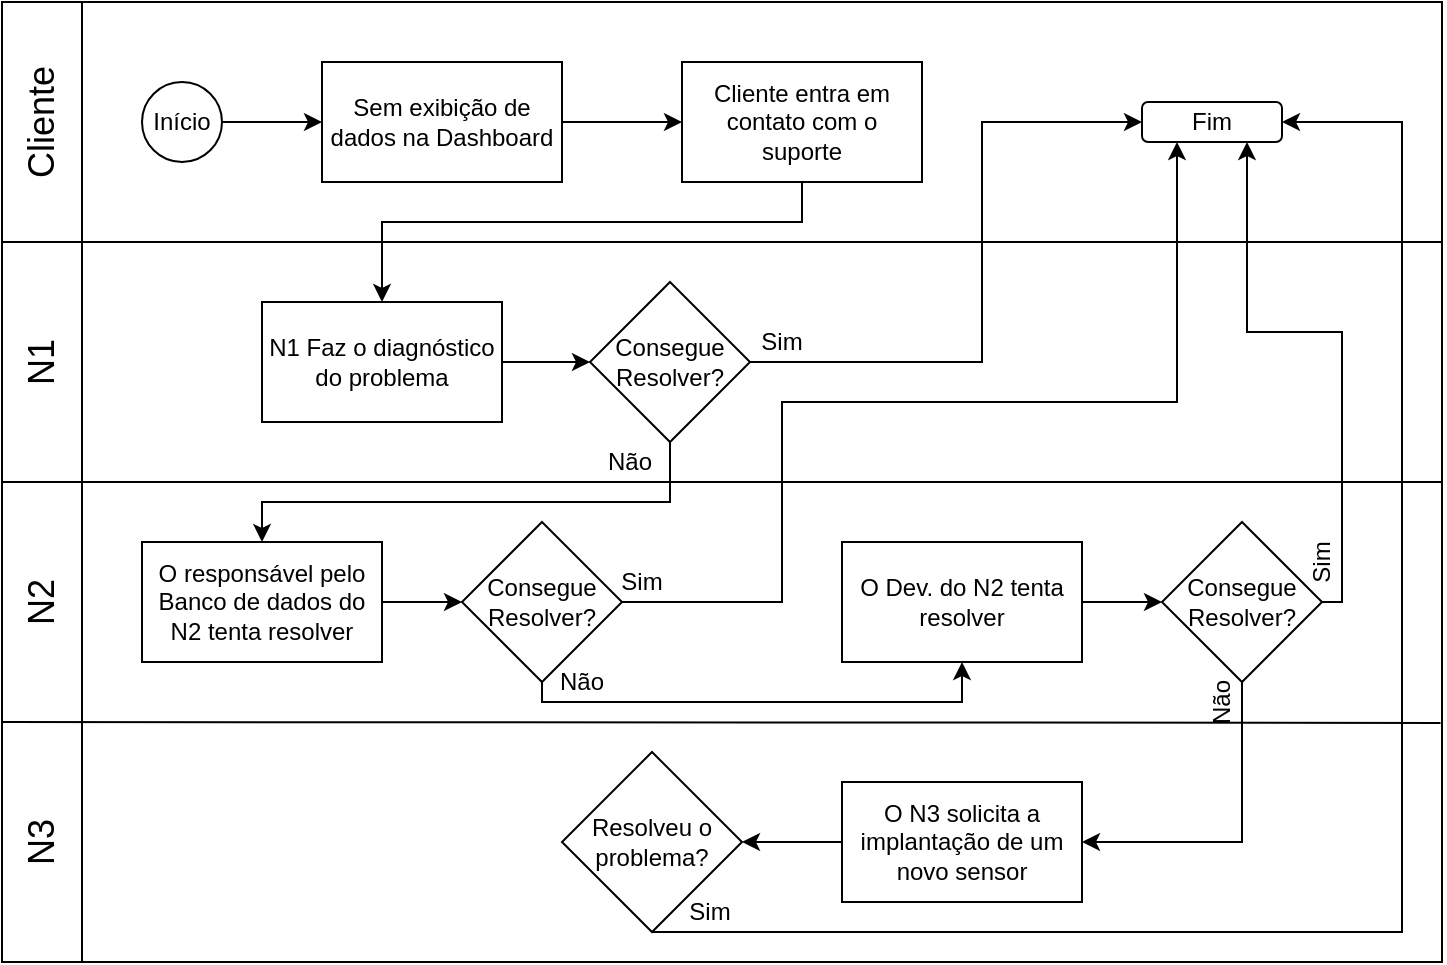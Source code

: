 <mxfile version="13.7.3" type="device"><diagram id="gPXOevYoeKH_8PvXp5al" name="Página-1"><mxGraphModel dx="790" dy="534" grid="1" gridSize="10" guides="1" tooltips="1" connect="1" arrows="1" fold="1" page="1" pageScale="1" pageWidth="827" pageHeight="1169" math="0" shadow="0"><root><mxCell id="0"/><mxCell id="1" parent="0"/><mxCell id="cMAepXg_GbZexUBO-21d-1" value="" style="shape=internalStorage;whiteSpace=wrap;html=1;backgroundOutline=1;dx=40;dy=120;" parent="1" vertex="1"><mxGeometry x="40" y="40" width="720" height="480" as="geometry"/></mxCell><mxCell id="cMAepXg_GbZexUBO-21d-2" value="" style="endArrow=none;html=1;exitX=1;exitY=0.5;exitDx=0;exitDy=0;entryX=0;entryY=0.5;entryDx=0;entryDy=0;" parent="1" source="cMAepXg_GbZexUBO-21d-1" target="cMAepXg_GbZexUBO-21d-1" edge="1"><mxGeometry width="50" height="50" relative="1" as="geometry"><mxPoint x="470" y="270" as="sourcePoint"/><mxPoint x="520" y="220" as="targetPoint"/></mxGeometry></mxCell><mxCell id="cMAepXg_GbZexUBO-21d-3" value="" style="endArrow=none;html=1;exitX=1;exitY=0.547;exitDx=0;exitDy=0;exitPerimeter=0;entryX=0.001;entryY=0.546;entryDx=0;entryDy=0;entryPerimeter=0;" parent="1" edge="1"><mxGeometry width="50" height="50" relative="1" as="geometry"><mxPoint x="759.28" y="400.44" as="sourcePoint"/><mxPoint x="40.0" y="400" as="targetPoint"/></mxGeometry></mxCell><mxCell id="cMAepXg_GbZexUBO-21d-5" value="Cliente" style="text;html=1;strokeColor=none;fillColor=none;align=center;verticalAlign=middle;whiteSpace=wrap;rounded=0;rotation=-90;fontSize=18;" parent="1" vertex="1"><mxGeometry x="30" y="90" width="60" height="20" as="geometry"/></mxCell><mxCell id="cMAepXg_GbZexUBO-21d-6" value="N1" style="text;html=1;strokeColor=none;fillColor=none;align=center;verticalAlign=middle;whiteSpace=wrap;rounded=0;rotation=-90;fontSize=18;" parent="1" vertex="1"><mxGeometry x="30" y="210" width="60" height="20" as="geometry"/></mxCell><mxCell id="cMAepXg_GbZexUBO-21d-7" value="N2" style="text;html=1;strokeColor=none;fillColor=none;align=center;verticalAlign=middle;whiteSpace=wrap;rounded=0;rotation=-90;fontSize=18;" parent="1" vertex="1"><mxGeometry x="30" y="330" width="60" height="20" as="geometry"/></mxCell><mxCell id="cMAepXg_GbZexUBO-21d-8" value="N3" style="text;html=1;strokeColor=none;fillColor=none;align=center;verticalAlign=middle;whiteSpace=wrap;rounded=0;rotation=-90;fontSize=18;" parent="1" vertex="1"><mxGeometry x="30" y="450" width="60" height="20" as="geometry"/></mxCell><mxCell id="cMAepXg_GbZexUBO-21d-11" value="" style="group" parent="1" vertex="1" connectable="0"><mxGeometry x="110" y="80" width="40" height="40" as="geometry"/></mxCell><mxCell id="cMAepXg_GbZexUBO-21d-9" value="" style="ellipse;whiteSpace=wrap;html=1;aspect=fixed;fontSize=18;" parent="cMAepXg_GbZexUBO-21d-11" vertex="1"><mxGeometry width="40" height="40" as="geometry"/></mxCell><mxCell id="cMAepXg_GbZexUBO-21d-10" value="Início" style="text;html=1;strokeColor=none;fillColor=none;align=center;verticalAlign=middle;whiteSpace=wrap;rounded=0;fontSize=12;" parent="cMAepXg_GbZexUBO-21d-11" vertex="1"><mxGeometry y="10" width="40" height="20" as="geometry"/></mxCell><mxCell id="cMAepXg_GbZexUBO-21d-16" style="edgeStyle=orthogonalEdgeStyle;rounded=0;orthogonalLoop=1;jettySize=auto;html=1;exitX=1;exitY=0.5;exitDx=0;exitDy=0;entryX=0;entryY=0.5;entryDx=0;entryDy=0;fontSize=12;" parent="1" source="cMAepXg_GbZexUBO-21d-12" target="cMAepXg_GbZexUBO-21d-15" edge="1"><mxGeometry relative="1" as="geometry"/></mxCell><mxCell id="cMAepXg_GbZexUBO-21d-12" value="Sem exibição de dados na Dashboard" style="rounded=0;whiteSpace=wrap;html=1;fontSize=12;" parent="1" vertex="1"><mxGeometry x="200" y="70" width="120" height="60" as="geometry"/></mxCell><mxCell id="cMAepXg_GbZexUBO-21d-14" value="" style="endArrow=classic;html=1;fontSize=12;exitX=1;exitY=0.5;exitDx=0;exitDy=0;entryX=0;entryY=0.5;entryDx=0;entryDy=0;" parent="1" source="cMAepXg_GbZexUBO-21d-10" target="cMAepXg_GbZexUBO-21d-12" edge="1"><mxGeometry width="50" height="50" relative="1" as="geometry"><mxPoint x="190" y="160" as="sourcePoint"/><mxPoint x="240" y="110" as="targetPoint"/></mxGeometry></mxCell><mxCell id="cMAepXg_GbZexUBO-21d-18" style="edgeStyle=orthogonalEdgeStyle;rounded=0;orthogonalLoop=1;jettySize=auto;html=1;exitX=0.5;exitY=1;exitDx=0;exitDy=0;entryX=0.5;entryY=0;entryDx=0;entryDy=0;fontSize=12;" parent="1" source="cMAepXg_GbZexUBO-21d-15" target="cMAepXg_GbZexUBO-21d-17" edge="1"><mxGeometry relative="1" as="geometry"><Array as="points"><mxPoint x="440" y="150"/><mxPoint x="230" y="150"/></Array></mxGeometry></mxCell><mxCell id="cMAepXg_GbZexUBO-21d-15" value="Cliente entra em contato com o suporte" style="rounded=0;whiteSpace=wrap;html=1;fontSize=12;" parent="1" vertex="1"><mxGeometry x="380" y="70" width="120" height="60" as="geometry"/></mxCell><mxCell id="cMAepXg_GbZexUBO-21d-20" style="edgeStyle=orthogonalEdgeStyle;rounded=0;orthogonalLoop=1;jettySize=auto;html=1;exitX=1;exitY=0.5;exitDx=0;exitDy=0;entryX=0;entryY=0.5;entryDx=0;entryDy=0;fontSize=12;" parent="1" source="cMAepXg_GbZexUBO-21d-17" target="cMAepXg_GbZexUBO-21d-19" edge="1"><mxGeometry relative="1" as="geometry"/></mxCell><mxCell id="cMAepXg_GbZexUBO-21d-17" value="N1 Faz o diagnóstico do problema" style="rounded=0;whiteSpace=wrap;html=1;fontSize=12;" parent="1" vertex="1"><mxGeometry x="170" y="190" width="120" height="60" as="geometry"/></mxCell><mxCell id="cMAepXg_GbZexUBO-21d-25" style="edgeStyle=orthogonalEdgeStyle;rounded=0;orthogonalLoop=1;jettySize=auto;html=1;exitX=1;exitY=0.5;exitDx=0;exitDy=0;fontSize=12;" parent="1" source="cMAepXg_GbZexUBO-21d-19" target="cMAepXg_GbZexUBO-21d-24" edge="1"><mxGeometry relative="1" as="geometry"><Array as="points"><mxPoint x="530" y="220"/><mxPoint x="530" y="100"/></Array></mxGeometry></mxCell><mxCell id="BXX1Du_aOQmHJD5nEz4a-2" style="edgeStyle=orthogonalEdgeStyle;rounded=0;orthogonalLoop=1;jettySize=auto;html=1;exitX=0.5;exitY=1;exitDx=0;exitDy=0;entryX=0.5;entryY=0;entryDx=0;entryDy=0;" parent="1" source="cMAepXg_GbZexUBO-21d-19" target="BXX1Du_aOQmHJD5nEz4a-1" edge="1"><mxGeometry relative="1" as="geometry"><Array as="points"><mxPoint x="374" y="290"/><mxPoint x="170" y="290"/></Array></mxGeometry></mxCell><mxCell id="cMAepXg_GbZexUBO-21d-19" value="Consegue Resolver?" style="rhombus;whiteSpace=wrap;html=1;fontSize=12;" parent="1" vertex="1"><mxGeometry x="334" y="180" width="80" height="80" as="geometry"/></mxCell><mxCell id="cMAepXg_GbZexUBO-21d-22" value="Sim" style="text;html=1;strokeColor=none;fillColor=none;align=center;verticalAlign=middle;whiteSpace=wrap;rounded=0;" parent="1" vertex="1"><mxGeometry x="410" y="200" width="40" height="20" as="geometry"/></mxCell><mxCell id="cMAepXg_GbZexUBO-21d-24" value="Fim" style="rounded=1;whiteSpace=wrap;html=1;fontSize=12;" parent="1" vertex="1"><mxGeometry x="610" y="90" width="70" height="20" as="geometry"/></mxCell><mxCell id="BXX1Du_aOQmHJD5nEz4a-5" style="edgeStyle=orthogonalEdgeStyle;rounded=0;orthogonalLoop=1;jettySize=auto;html=1;exitX=1;exitY=0.5;exitDx=0;exitDy=0;entryX=0;entryY=0.5;entryDx=0;entryDy=0;" parent="1" source="BXX1Du_aOQmHJD5nEz4a-1" target="BXX1Du_aOQmHJD5nEz4a-4" edge="1"><mxGeometry relative="1" as="geometry"/></mxCell><mxCell id="BXX1Du_aOQmHJD5nEz4a-1" value="O responsável pelo Banco de dados do N2 tenta resolver" style="rounded=0;whiteSpace=wrap;html=1;" parent="1" vertex="1"><mxGeometry x="110" y="310" width="120" height="60" as="geometry"/></mxCell><mxCell id="BXX1Du_aOQmHJD5nEz4a-3" value="Não" style="text;html=1;strokeColor=none;fillColor=none;align=center;verticalAlign=middle;whiteSpace=wrap;rounded=0;" parent="1" vertex="1"><mxGeometry x="334" y="260" width="40" height="20" as="geometry"/></mxCell><mxCell id="BXX1Du_aOQmHJD5nEz4a-6" style="edgeStyle=orthogonalEdgeStyle;rounded=0;orthogonalLoop=1;jettySize=auto;html=1;exitX=1;exitY=0.5;exitDx=0;exitDy=0;entryX=0.25;entryY=1;entryDx=0;entryDy=0;" parent="1" source="BXX1Du_aOQmHJD5nEz4a-4" target="cMAepXg_GbZexUBO-21d-24" edge="1"><mxGeometry relative="1" as="geometry"><Array as="points"><mxPoint x="430" y="340"/><mxPoint x="430" y="240"/><mxPoint x="628" y="240"/></Array></mxGeometry></mxCell><mxCell id="BXX1Du_aOQmHJD5nEz4a-10" style="edgeStyle=orthogonalEdgeStyle;rounded=0;orthogonalLoop=1;jettySize=auto;html=1;exitX=0.5;exitY=1;exitDx=0;exitDy=0;entryX=0.5;entryY=1;entryDx=0;entryDy=0;" parent="1" source="BXX1Du_aOQmHJD5nEz4a-4" target="BXX1Du_aOQmHJD5nEz4a-8" edge="1"><mxGeometry relative="1" as="geometry"><Array as="points"><mxPoint x="310" y="390"/><mxPoint x="520" y="390"/></Array></mxGeometry></mxCell><mxCell id="BXX1Du_aOQmHJD5nEz4a-4" value="Consegue Resolver?" style="rhombus;whiteSpace=wrap;html=1;" parent="1" vertex="1"><mxGeometry x="270" y="300" width="80" height="80" as="geometry"/></mxCell><mxCell id="BXX1Du_aOQmHJD5nEz4a-12" style="edgeStyle=orthogonalEdgeStyle;rounded=0;orthogonalLoop=1;jettySize=auto;html=1;exitX=1;exitY=0.5;exitDx=0;exitDy=0;entryX=0;entryY=0.5;entryDx=0;entryDy=0;" parent="1" source="BXX1Du_aOQmHJD5nEz4a-8" target="BXX1Du_aOQmHJD5nEz4a-11" edge="1"><mxGeometry relative="1" as="geometry"/></mxCell><mxCell id="BXX1Du_aOQmHJD5nEz4a-8" value="O Dev. do N2 tenta resolver" style="rounded=0;whiteSpace=wrap;html=1;" parent="1" vertex="1"><mxGeometry x="460" y="310" width="120" height="60" as="geometry"/></mxCell><mxCell id="BXX1Du_aOQmHJD5nEz4a-9" value="Sim" style="text;html=1;strokeColor=none;fillColor=none;align=center;verticalAlign=middle;whiteSpace=wrap;rounded=0;" parent="1" vertex="1"><mxGeometry x="340" y="320" width="40" height="20" as="geometry"/></mxCell><mxCell id="BXX1Du_aOQmHJD5nEz4a-14" style="edgeStyle=orthogonalEdgeStyle;rounded=0;orthogonalLoop=1;jettySize=auto;html=1;exitX=1;exitY=0.5;exitDx=0;exitDy=0;entryX=0.75;entryY=1;entryDx=0;entryDy=0;" parent="1" source="BXX1Du_aOQmHJD5nEz4a-11" target="cMAepXg_GbZexUBO-21d-24" edge="1"><mxGeometry relative="1" as="geometry"><Array as="points"><mxPoint x="710" y="340"/><mxPoint x="710" y="205"/><mxPoint x="663" y="205"/></Array></mxGeometry></mxCell><mxCell id="BXX1Du_aOQmHJD5nEz4a-17" style="edgeStyle=orthogonalEdgeStyle;rounded=0;orthogonalLoop=1;jettySize=auto;html=1;exitX=0.5;exitY=1;exitDx=0;exitDy=0;entryX=1;entryY=0.5;entryDx=0;entryDy=0;" parent="1" source="BXX1Du_aOQmHJD5nEz4a-11" target="BXX1Du_aOQmHJD5nEz4a-16" edge="1"><mxGeometry relative="1" as="geometry"/></mxCell><mxCell id="BXX1Du_aOQmHJD5nEz4a-11" value="Consegue Resolver?" style="rhombus;whiteSpace=wrap;html=1;" parent="1" vertex="1"><mxGeometry x="620" y="300" width="80" height="80" as="geometry"/></mxCell><mxCell id="BXX1Du_aOQmHJD5nEz4a-15" value="Sim" style="text;html=1;strokeColor=none;fillColor=none;align=center;verticalAlign=middle;whiteSpace=wrap;rounded=0;rotation=-90;" parent="1" vertex="1"><mxGeometry x="680" y="310" width="40" height="20" as="geometry"/></mxCell><mxCell id="BXX1Du_aOQmHJD5nEz4a-19" style="edgeStyle=orthogonalEdgeStyle;rounded=0;orthogonalLoop=1;jettySize=auto;html=1;exitX=0;exitY=0.5;exitDx=0;exitDy=0;entryX=1;entryY=0.5;entryDx=0;entryDy=0;" parent="1" source="BXX1Du_aOQmHJD5nEz4a-16" target="BXX1Du_aOQmHJD5nEz4a-18" edge="1"><mxGeometry relative="1" as="geometry"/></mxCell><mxCell id="BXX1Du_aOQmHJD5nEz4a-16" value="O N3 solicita a implantação de um novo sensor" style="rounded=0;whiteSpace=wrap;html=1;" parent="1" vertex="1"><mxGeometry x="460" y="430" width="120" height="60" as="geometry"/></mxCell><mxCell id="BXX1Du_aOQmHJD5nEz4a-22" style="edgeStyle=orthogonalEdgeStyle;rounded=0;orthogonalLoop=1;jettySize=auto;html=1;exitX=0.5;exitY=1;exitDx=0;exitDy=0;entryX=1;entryY=0.5;entryDx=0;entryDy=0;" parent="1" source="BXX1Du_aOQmHJD5nEz4a-18" target="cMAepXg_GbZexUBO-21d-24" edge="1"><mxGeometry relative="1" as="geometry"><Array as="points"><mxPoint x="740" y="505"/><mxPoint x="740" y="100"/></Array></mxGeometry></mxCell><mxCell id="BXX1Du_aOQmHJD5nEz4a-18" value="Resolveu o problema?" style="rhombus;whiteSpace=wrap;html=1;" parent="1" vertex="1"><mxGeometry x="320" y="415" width="90" height="90" as="geometry"/></mxCell><mxCell id="BXX1Du_aOQmHJD5nEz4a-23" value="Sim" style="text;html=1;strokeColor=none;fillColor=none;align=center;verticalAlign=middle;whiteSpace=wrap;rounded=0;" parent="1" vertex="1"><mxGeometry x="374" y="485" width="40" height="20" as="geometry"/></mxCell><mxCell id="BXX1Du_aOQmHJD5nEz4a-24" value="Não" style="text;html=1;strokeColor=none;fillColor=none;align=center;verticalAlign=middle;whiteSpace=wrap;rounded=0;rotation=-90;" parent="1" vertex="1"><mxGeometry x="630" y="380" width="40" height="20" as="geometry"/></mxCell><mxCell id="NyvwH0ywx7Zvi-Avripq-1" value="Não" style="text;html=1;strokeColor=none;fillColor=none;align=center;verticalAlign=middle;whiteSpace=wrap;rounded=0;" parent="1" vertex="1"><mxGeometry x="310" y="370" width="40" height="20" as="geometry"/></mxCell></root></mxGraphModel></diagram></mxfile>